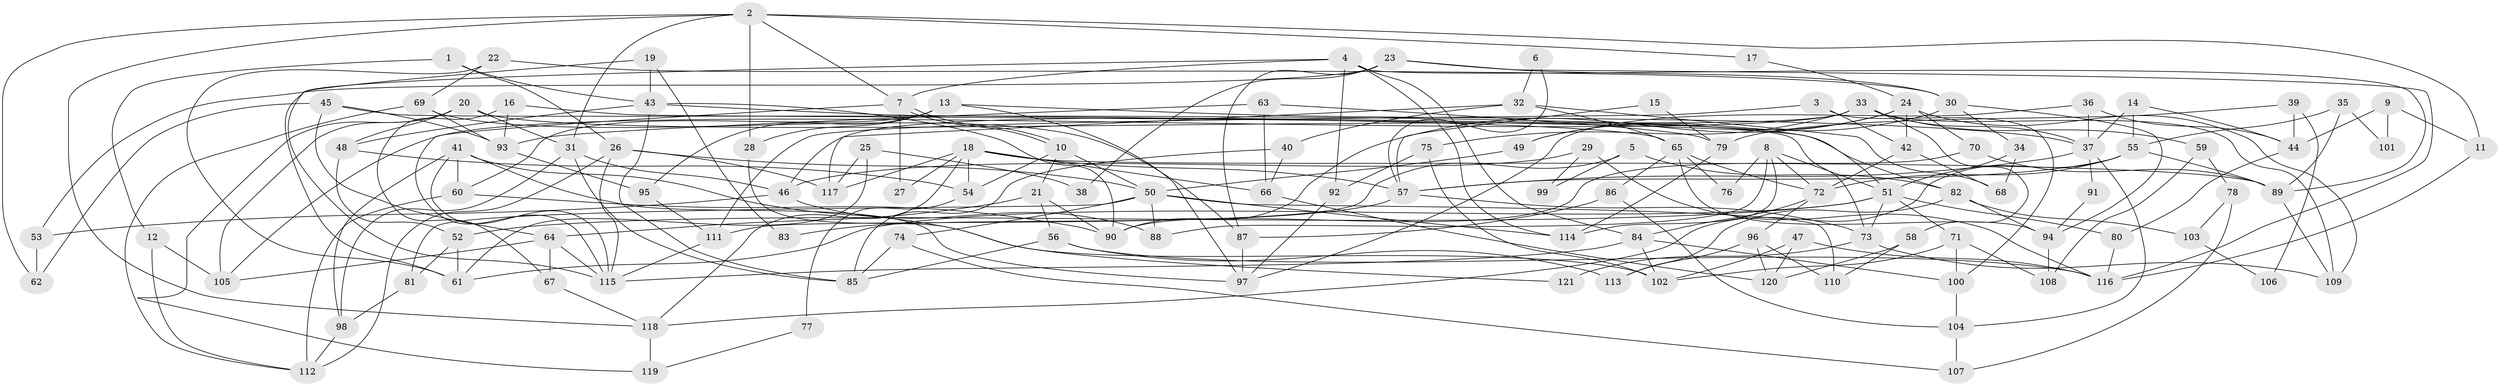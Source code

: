 // Generated by graph-tools (version 1.1) at 2025/50/03/09/25 03:50:09]
// undirected, 121 vertices, 242 edges
graph export_dot {
graph [start="1"]
  node [color=gray90,style=filled];
  1;
  2;
  3;
  4;
  5;
  6;
  7;
  8;
  9;
  10;
  11;
  12;
  13;
  14;
  15;
  16;
  17;
  18;
  19;
  20;
  21;
  22;
  23;
  24;
  25;
  26;
  27;
  28;
  29;
  30;
  31;
  32;
  33;
  34;
  35;
  36;
  37;
  38;
  39;
  40;
  41;
  42;
  43;
  44;
  45;
  46;
  47;
  48;
  49;
  50;
  51;
  52;
  53;
  54;
  55;
  56;
  57;
  58;
  59;
  60;
  61;
  62;
  63;
  64;
  65;
  66;
  67;
  68;
  69;
  70;
  71;
  72;
  73;
  74;
  75;
  76;
  77;
  78;
  79;
  80;
  81;
  82;
  83;
  84;
  85;
  86;
  87;
  88;
  89;
  90;
  91;
  92;
  93;
  94;
  95;
  96;
  97;
  98;
  99;
  100;
  101;
  102;
  103;
  104;
  105;
  106;
  107;
  108;
  109;
  110;
  111;
  112;
  113;
  114;
  115;
  116;
  117;
  118;
  119;
  120;
  121;
  1 -- 26;
  1 -- 12;
  1 -- 43;
  2 -- 7;
  2 -- 62;
  2 -- 11;
  2 -- 17;
  2 -- 28;
  2 -- 31;
  2 -- 118;
  3 -- 100;
  3 -- 42;
  3 -- 111;
  4 -- 89;
  4 -- 7;
  4 -- 61;
  4 -- 84;
  4 -- 92;
  4 -- 114;
  5 -- 111;
  5 -- 82;
  5 -- 99;
  6 -- 57;
  6 -- 32;
  7 -- 10;
  7 -- 10;
  7 -- 115;
  7 -- 27;
  8 -- 72;
  8 -- 114;
  8 -- 51;
  8 -- 76;
  8 -- 88;
  9 -- 11;
  9 -- 44;
  9 -- 101;
  10 -- 54;
  10 -- 21;
  10 -- 50;
  11 -- 116;
  12 -- 105;
  12 -- 112;
  13 -- 97;
  13 -- 95;
  13 -- 28;
  13 -- 37;
  13 -- 60;
  14 -- 37;
  14 -- 55;
  14 -- 44;
  15 -- 57;
  15 -- 79;
  16 -- 51;
  16 -- 67;
  16 -- 93;
  17 -- 24;
  18 -- 57;
  18 -- 118;
  18 -- 27;
  18 -- 54;
  18 -- 66;
  18 -- 89;
  18 -- 117;
  19 -- 43;
  19 -- 115;
  19 -- 83;
  20 -- 31;
  20 -- 48;
  20 -- 82;
  20 -- 105;
  20 -- 119;
  21 -- 64;
  21 -- 56;
  21 -- 90;
  22 -- 30;
  22 -- 61;
  22 -- 69;
  23 -- 30;
  23 -- 116;
  23 -- 38;
  23 -- 53;
  23 -- 87;
  24 -- 109;
  24 -- 90;
  24 -- 42;
  24 -- 49;
  24 -- 70;
  25 -- 61;
  25 -- 117;
  25 -- 38;
  26 -- 112;
  26 -- 50;
  26 -- 115;
  26 -- 117;
  28 -- 121;
  29 -- 46;
  29 -- 116;
  29 -- 99;
  30 -- 94;
  30 -- 34;
  30 -- 49;
  31 -- 46;
  31 -- 85;
  31 -- 98;
  32 -- 65;
  32 -- 117;
  32 -- 40;
  32 -- 68;
  33 -- 37;
  33 -- 75;
  33 -- 46;
  33 -- 58;
  33 -- 59;
  33 -- 105;
  33 -- 109;
  34 -- 51;
  34 -- 68;
  35 -- 89;
  35 -- 55;
  35 -- 101;
  36 -- 44;
  36 -- 97;
  36 -- 37;
  37 -- 57;
  37 -- 91;
  37 -- 104;
  39 -- 79;
  39 -- 44;
  39 -- 106;
  40 -- 85;
  40 -- 66;
  41 -- 60;
  41 -- 115;
  41 -- 97;
  41 -- 98;
  41 -- 102;
  42 -- 72;
  42 -- 68;
  43 -- 90;
  43 -- 48;
  43 -- 65;
  43 -- 85;
  44 -- 80;
  45 -- 64;
  45 -- 73;
  45 -- 62;
  45 -- 93;
  46 -- 88;
  46 -- 53;
  47 -- 102;
  47 -- 120;
  47 -- 116;
  48 -- 52;
  48 -- 54;
  49 -- 50;
  50 -- 74;
  50 -- 81;
  50 -- 88;
  50 -- 110;
  50 -- 114;
  51 -- 52;
  51 -- 61;
  51 -- 71;
  51 -- 73;
  51 -- 80;
  52 -- 81;
  52 -- 61;
  53 -- 62;
  54 -- 77;
  55 -- 89;
  55 -- 57;
  55 -- 72;
  55 -- 118;
  56 -- 85;
  56 -- 113;
  56 -- 116;
  57 -- 73;
  57 -- 83;
  58 -- 120;
  58 -- 110;
  59 -- 108;
  59 -- 78;
  60 -- 112;
  60 -- 90;
  63 -- 93;
  63 -- 66;
  63 -- 79;
  64 -- 115;
  64 -- 105;
  64 -- 67;
  65 -- 72;
  65 -- 76;
  65 -- 86;
  65 -- 94;
  66 -- 120;
  67 -- 118;
  69 -- 93;
  69 -- 87;
  69 -- 112;
  70 -- 90;
  70 -- 89;
  71 -- 100;
  71 -- 102;
  71 -- 108;
  72 -- 84;
  72 -- 96;
  73 -- 109;
  73 -- 121;
  74 -- 85;
  74 -- 107;
  75 -- 92;
  75 -- 102;
  77 -- 119;
  78 -- 107;
  78 -- 103;
  79 -- 114;
  80 -- 116;
  81 -- 98;
  82 -- 113;
  82 -- 94;
  82 -- 103;
  84 -- 102;
  84 -- 100;
  84 -- 115;
  86 -- 87;
  86 -- 104;
  87 -- 97;
  89 -- 109;
  91 -- 94;
  92 -- 97;
  93 -- 95;
  94 -- 108;
  95 -- 111;
  96 -- 110;
  96 -- 113;
  96 -- 120;
  98 -- 112;
  100 -- 104;
  103 -- 106;
  104 -- 107;
  111 -- 115;
  118 -- 119;
}
